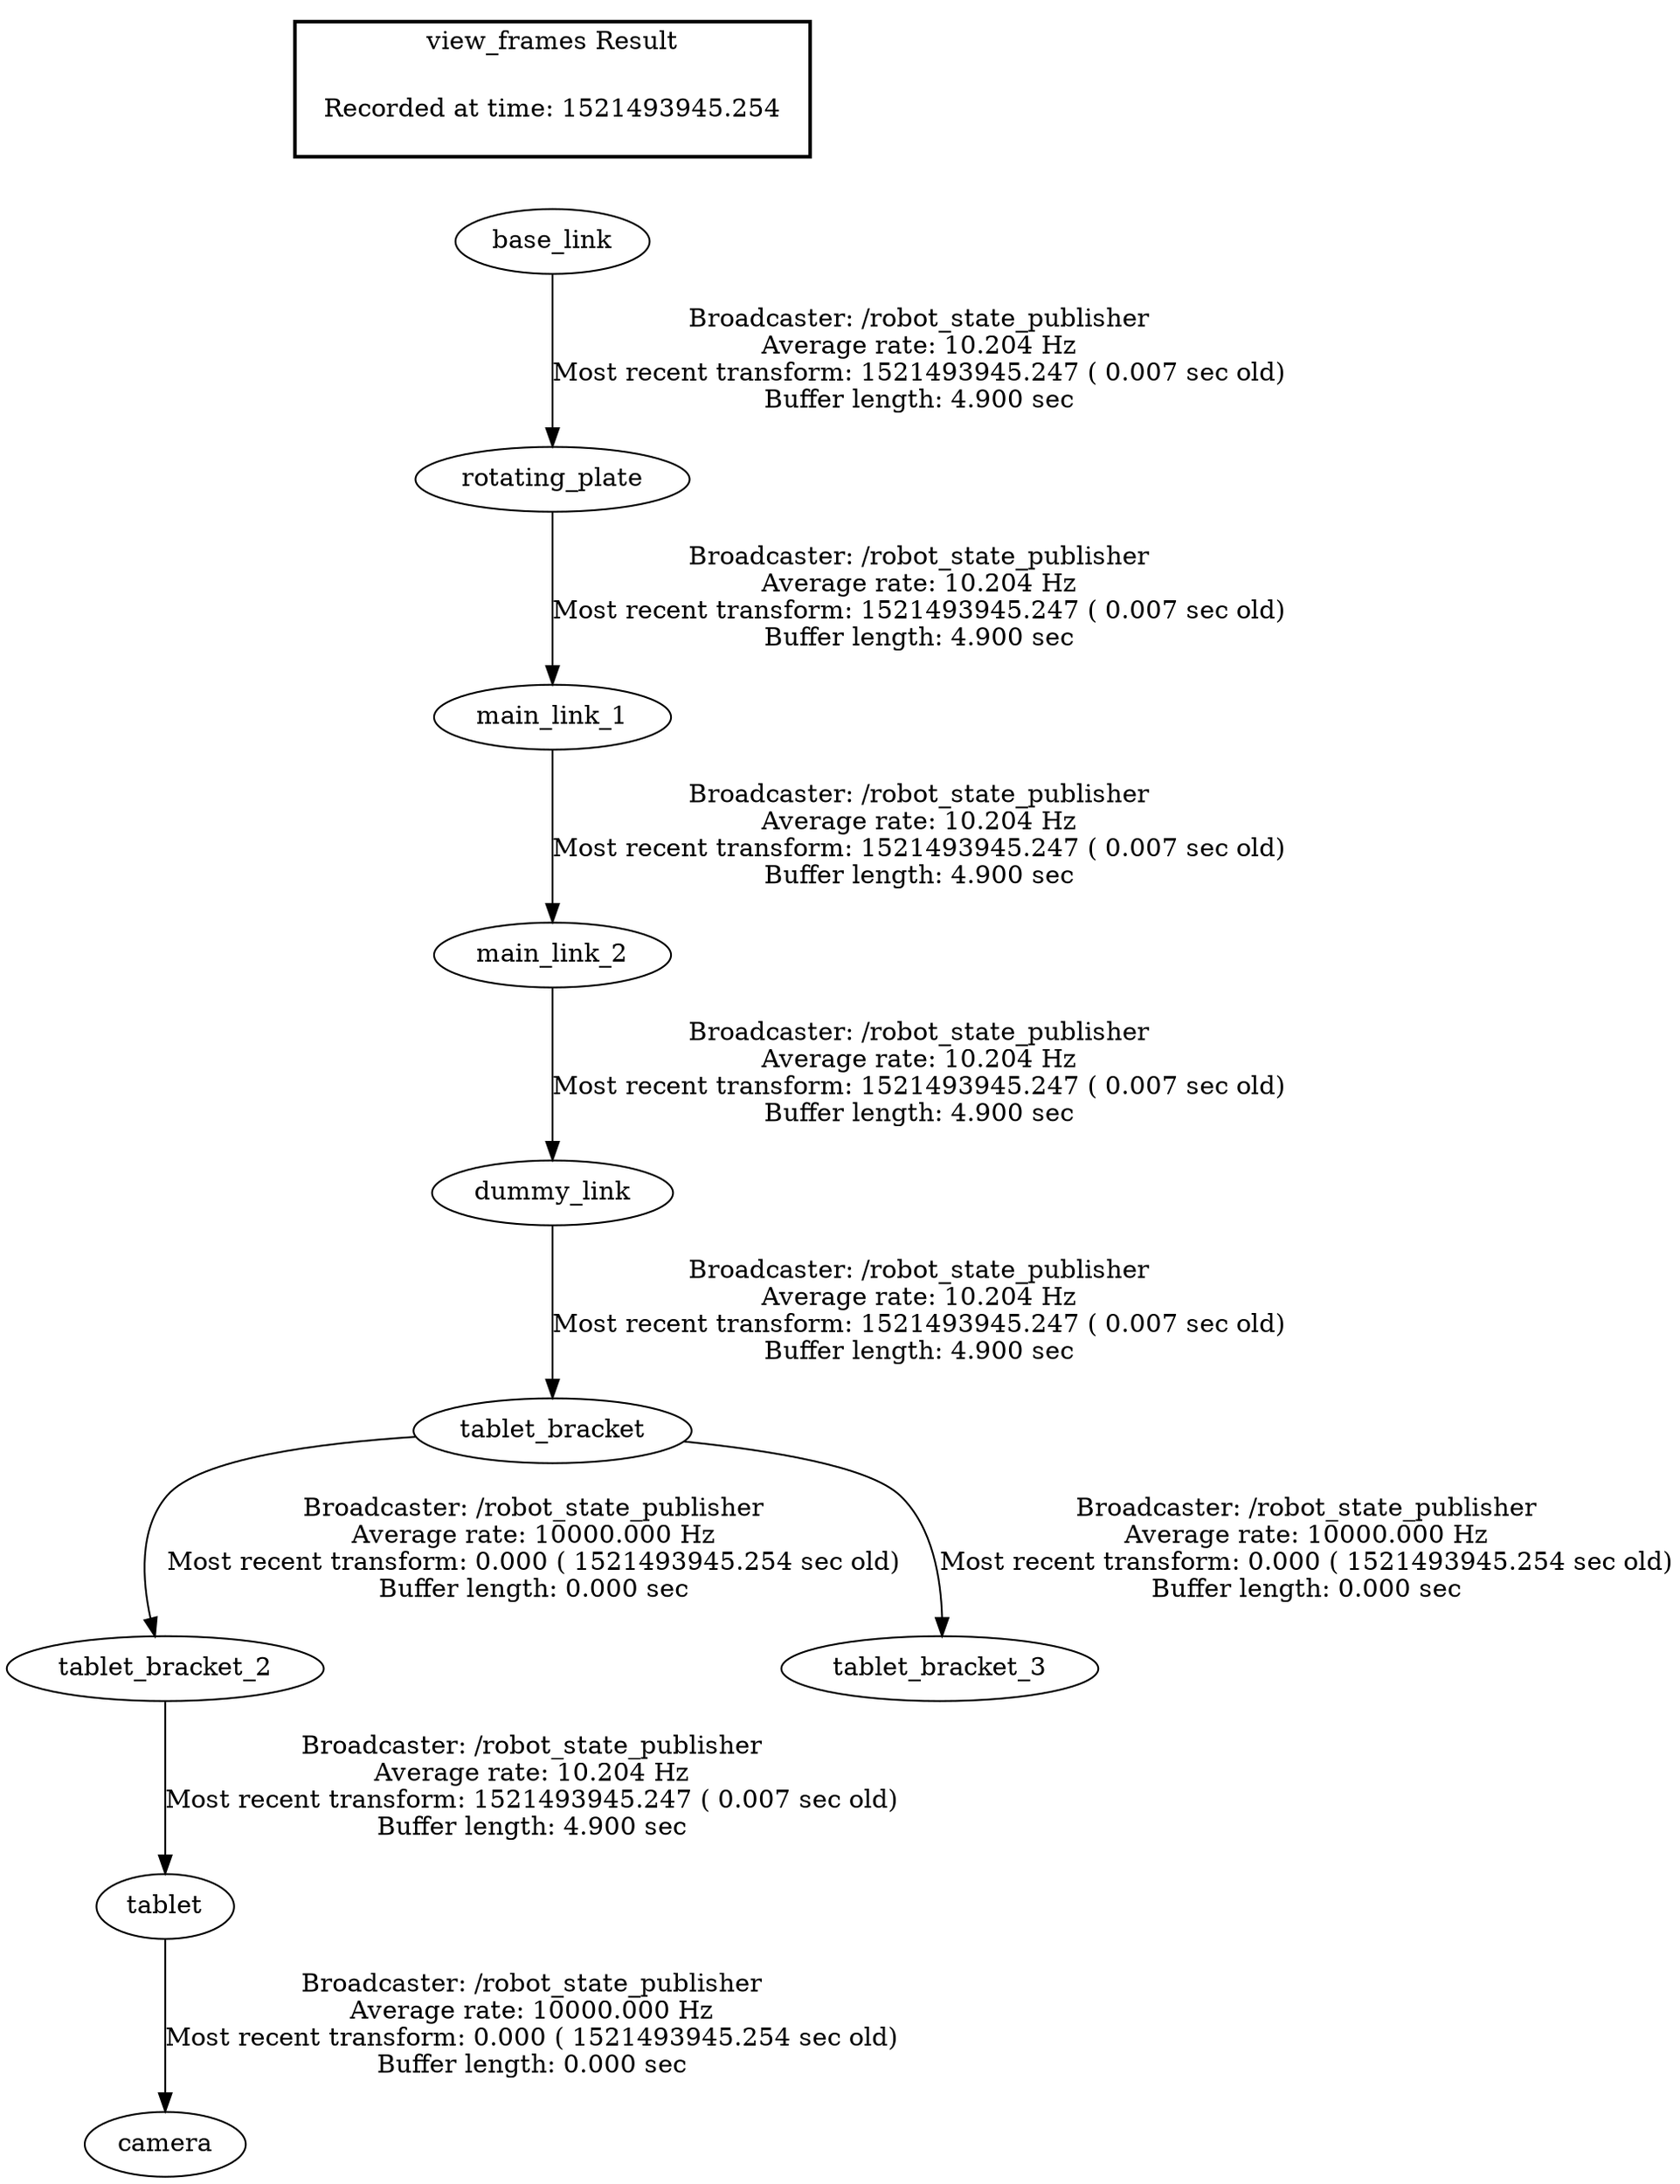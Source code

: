 digraph G {
"tablet" -> "camera"[label="Broadcaster: /robot_state_publisher\nAverage rate: 10000.000 Hz\nMost recent transform: 0.000 ( 1521493945.254 sec old)\nBuffer length: 0.000 sec\n"];
"tablet_bracket_2" -> "tablet"[label="Broadcaster: /robot_state_publisher\nAverage rate: 10.204 Hz\nMost recent transform: 1521493945.247 ( 0.007 sec old)\nBuffer length: 4.900 sec\n"];
"tablet_bracket" -> "tablet_bracket_2"[label="Broadcaster: /robot_state_publisher\nAverage rate: 10000.000 Hz\nMost recent transform: 0.000 ( 1521493945.254 sec old)\nBuffer length: 0.000 sec\n"];
"dummy_link" -> "tablet_bracket"[label="Broadcaster: /robot_state_publisher\nAverage rate: 10.204 Hz\nMost recent transform: 1521493945.247 ( 0.007 sec old)\nBuffer length: 4.900 sec\n"];
"tablet_bracket" -> "tablet_bracket_3"[label="Broadcaster: /robot_state_publisher\nAverage rate: 10000.000 Hz\nMost recent transform: 0.000 ( 1521493945.254 sec old)\nBuffer length: 0.000 sec\n"];
"main_link_2" -> "dummy_link"[label="Broadcaster: /robot_state_publisher\nAverage rate: 10.204 Hz\nMost recent transform: 1521493945.247 ( 0.007 sec old)\nBuffer length: 4.900 sec\n"];
"main_link_1" -> "main_link_2"[label="Broadcaster: /robot_state_publisher\nAverage rate: 10.204 Hz\nMost recent transform: 1521493945.247 ( 0.007 sec old)\nBuffer length: 4.900 sec\n"];
"base_link" -> "rotating_plate"[label="Broadcaster: /robot_state_publisher\nAverage rate: 10.204 Hz\nMost recent transform: 1521493945.247 ( 0.007 sec old)\nBuffer length: 4.900 sec\n"];
"rotating_plate" -> "main_link_1"[label="Broadcaster: /robot_state_publisher\nAverage rate: 10.204 Hz\nMost recent transform: 1521493945.247 ( 0.007 sec old)\nBuffer length: 4.900 sec\n"];
edge [style=invis];
 subgraph cluster_legend { style=bold; color=black; label ="view_frames Result";
"Recorded at time: 1521493945.254"[ shape=plaintext ] ;
 }->"base_link";
}